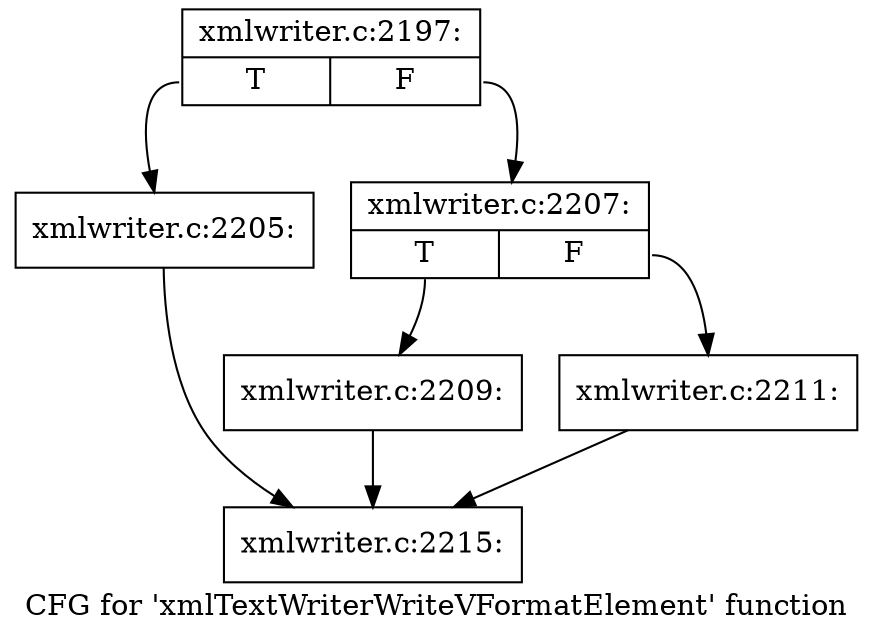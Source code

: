 digraph "CFG for 'xmlTextWriterWriteVFormatElement' function" {
	label="CFG for 'xmlTextWriterWriteVFormatElement' function";

	Node0x55d09c6208e0 [shape=record,label="{xmlwriter.c:2197:|{<s0>T|<s1>F}}"];
	Node0x55d09c6208e0:s0 -> Node0x55d09c62d500;
	Node0x55d09c6208e0:s1 -> Node0x55d09c62d550;
	Node0x55d09c62d500 [shape=record,label="{xmlwriter.c:2205:}"];
	Node0x55d09c62d500 -> Node0x55d09c628a80;
	Node0x55d09c62d550 [shape=record,label="{xmlwriter.c:2207:|{<s0>T|<s1>F}}"];
	Node0x55d09c62d550:s0 -> Node0x55d09c62dc10;
	Node0x55d09c62d550:s1 -> Node0x55d09c62dc60;
	Node0x55d09c62dc10 [shape=record,label="{xmlwriter.c:2209:}"];
	Node0x55d09c62dc10 -> Node0x55d09c628a80;
	Node0x55d09c62dc60 [shape=record,label="{xmlwriter.c:2211:}"];
	Node0x55d09c62dc60 -> Node0x55d09c628a80;
	Node0x55d09c628a80 [shape=record,label="{xmlwriter.c:2215:}"];
}
